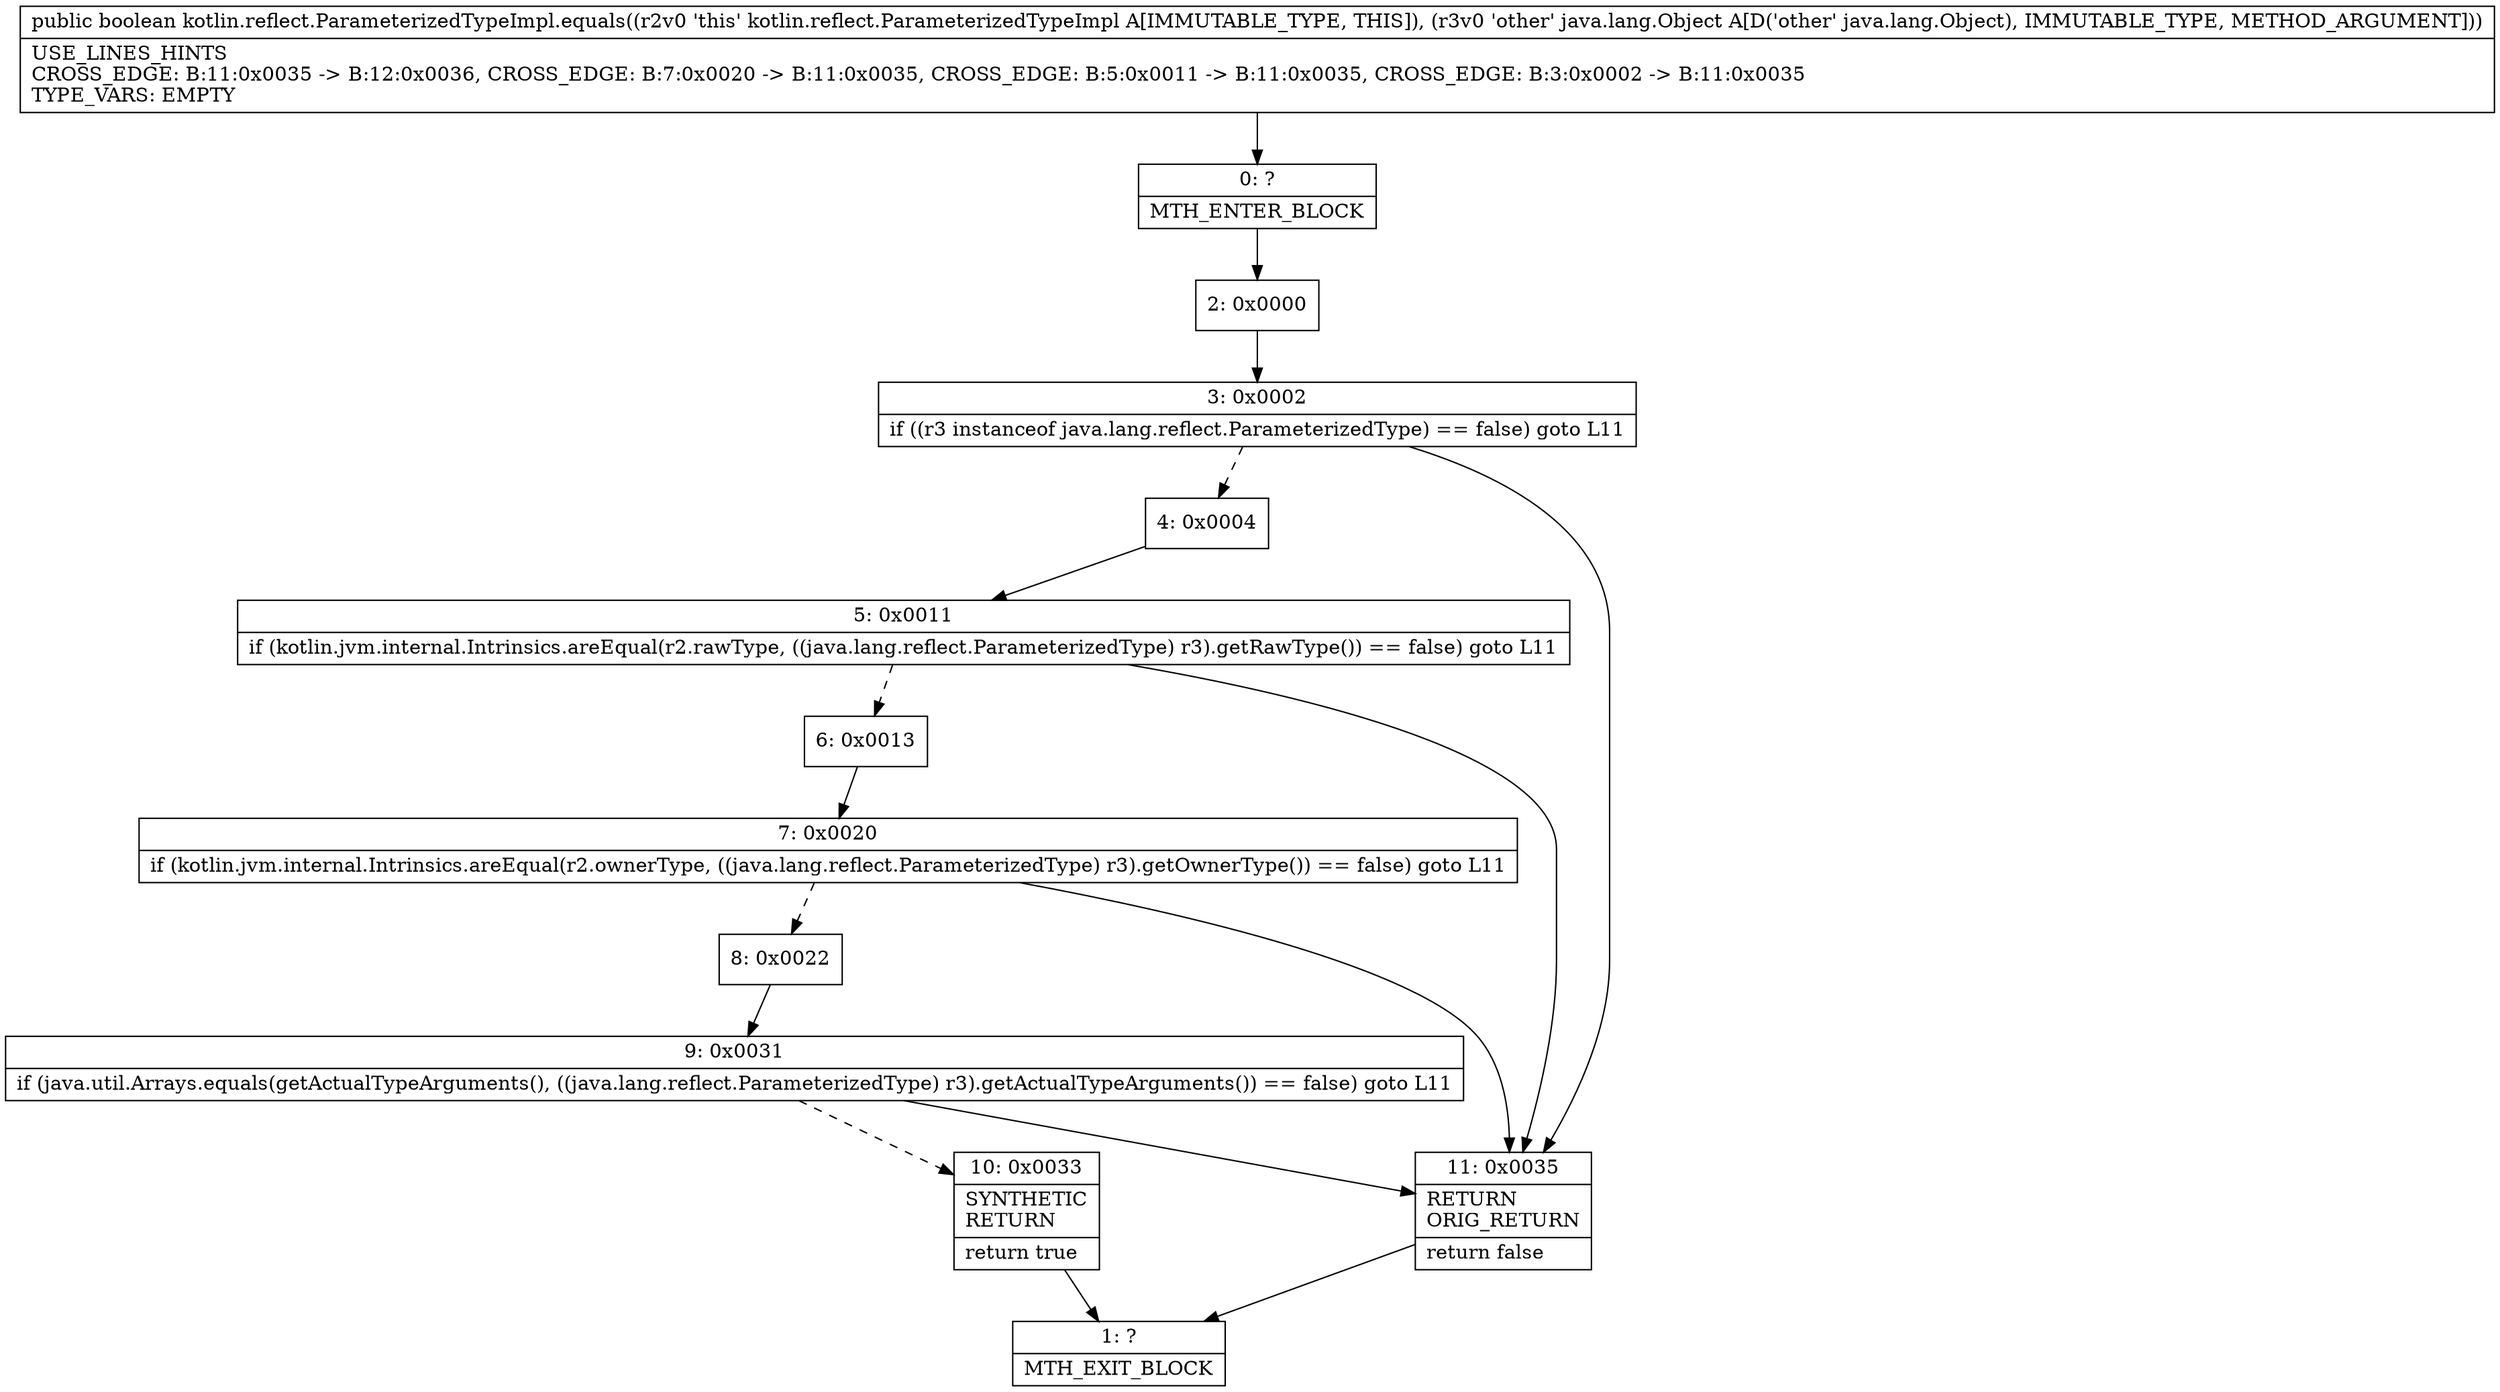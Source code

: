 digraph "CFG forkotlin.reflect.ParameterizedTypeImpl.equals(Ljava\/lang\/Object;)Z" {
Node_0 [shape=record,label="{0\:\ ?|MTH_ENTER_BLOCK\l}"];
Node_2 [shape=record,label="{2\:\ 0x0000}"];
Node_3 [shape=record,label="{3\:\ 0x0002|if ((r3 instanceof java.lang.reflect.ParameterizedType) == false) goto L11\l}"];
Node_4 [shape=record,label="{4\:\ 0x0004}"];
Node_5 [shape=record,label="{5\:\ 0x0011|if (kotlin.jvm.internal.Intrinsics.areEqual(r2.rawType, ((java.lang.reflect.ParameterizedType) r3).getRawType()) == false) goto L11\l}"];
Node_6 [shape=record,label="{6\:\ 0x0013}"];
Node_7 [shape=record,label="{7\:\ 0x0020|if (kotlin.jvm.internal.Intrinsics.areEqual(r2.ownerType, ((java.lang.reflect.ParameterizedType) r3).getOwnerType()) == false) goto L11\l}"];
Node_8 [shape=record,label="{8\:\ 0x0022}"];
Node_9 [shape=record,label="{9\:\ 0x0031|if (java.util.Arrays.equals(getActualTypeArguments(), ((java.lang.reflect.ParameterizedType) r3).getActualTypeArguments()) == false) goto L11\l}"];
Node_10 [shape=record,label="{10\:\ 0x0033|SYNTHETIC\lRETURN\l|return true\l}"];
Node_1 [shape=record,label="{1\:\ ?|MTH_EXIT_BLOCK\l}"];
Node_11 [shape=record,label="{11\:\ 0x0035|RETURN\lORIG_RETURN\l|return false\l}"];
MethodNode[shape=record,label="{public boolean kotlin.reflect.ParameterizedTypeImpl.equals((r2v0 'this' kotlin.reflect.ParameterizedTypeImpl A[IMMUTABLE_TYPE, THIS]), (r3v0 'other' java.lang.Object A[D('other' java.lang.Object), IMMUTABLE_TYPE, METHOD_ARGUMENT]))  | USE_LINES_HINTS\lCROSS_EDGE: B:11:0x0035 \-\> B:12:0x0036, CROSS_EDGE: B:7:0x0020 \-\> B:11:0x0035, CROSS_EDGE: B:5:0x0011 \-\> B:11:0x0035, CROSS_EDGE: B:3:0x0002 \-\> B:11:0x0035\lTYPE_VARS: EMPTY\l}"];
MethodNode -> Node_0;Node_0 -> Node_2;
Node_2 -> Node_3;
Node_3 -> Node_4[style=dashed];
Node_3 -> Node_11;
Node_4 -> Node_5;
Node_5 -> Node_6[style=dashed];
Node_5 -> Node_11;
Node_6 -> Node_7;
Node_7 -> Node_8[style=dashed];
Node_7 -> Node_11;
Node_8 -> Node_9;
Node_9 -> Node_10[style=dashed];
Node_9 -> Node_11;
Node_10 -> Node_1;
Node_11 -> Node_1;
}

